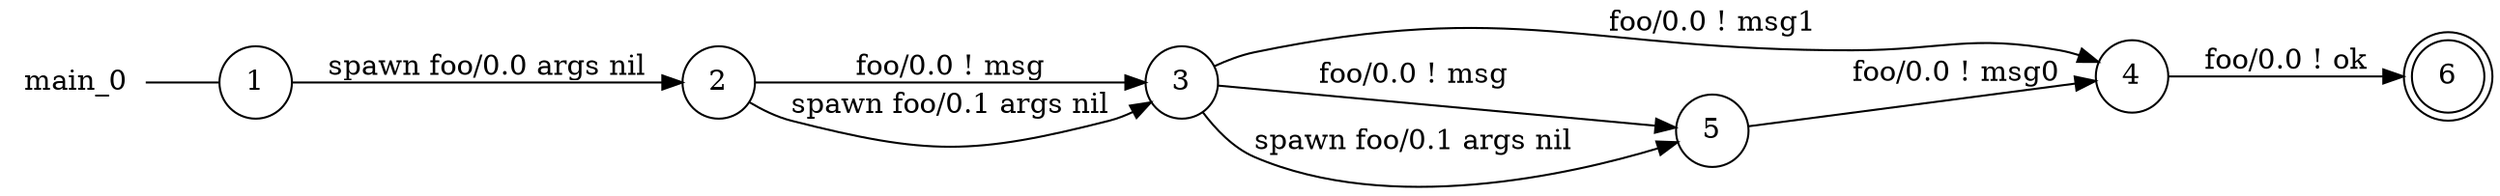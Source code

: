 digraph main_0 {
	rankdir="LR";
	n_0 [label="main_0", shape="plaintext"];
	n_1 [id="1", shape=circle, label="1"];
	n_0 -> n_1 [arrowhead=none];
	n_2 [id="7", shape=doublecircle, label="6"];
	n_3 [id="6", shape=circle, label="3"];
	n_4 [id="3", shape=circle, label="4"];
	n_5 [id="2", shape=circle, label="5"];
	n_6 [id="5", shape=circle, label="2"];

	n_5 -> n_4 [id="[$e|13]", label="foo/0.0 ! msg0"];
	n_3 -> n_5 [id="[$e|15]", label="foo/0.0 ! msg"];
	n_4 -> n_2 [id="[$e|5]", label="foo/0.0 ! ok"];
	n_6 -> n_3 [id="[$e|17]", label="foo/0.0 ! msg"];
	n_3 -> n_4 [id="[$e|7]", label="foo/0.0 ! msg1"];
	n_1 -> n_6 [id="[$e|12]", label="spawn foo/0.0 args nil"];
	n_3 -> n_5 [id="[$e|3]", label="spawn foo/0.1 args nil"];
	n_6 -> n_3 [id="[$e|2]", label="spawn foo/0.1 args nil"];
}
